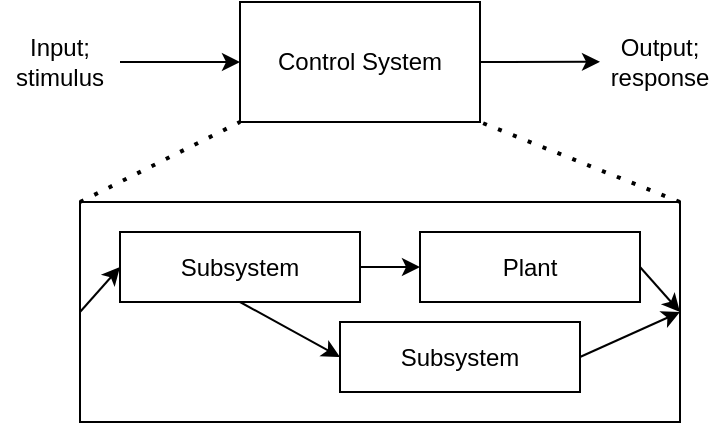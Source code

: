 <mxfile version="23.0.2" type="device" pages="8">
  <diagram name="minimal-system" id="un7ZIyx64XV1dEp6JRu0">
    <mxGraphModel dx="714" dy="491" grid="1" gridSize="10" guides="1" tooltips="1" connect="1" arrows="1" fold="1" page="1" pageScale="1" pageWidth="3300" pageHeight="2339" math="0" shadow="0">
      <root>
        <mxCell id="0" />
        <mxCell id="1" parent="0" />
        <mxCell id="sHdxlEWxRk9N-xYbiK_3-9" value="" style="rounded=0;whiteSpace=wrap;html=1;" vertex="1" parent="1">
          <mxGeometry x="180" y="190" width="300" height="110" as="geometry" />
        </mxCell>
        <mxCell id="sHdxlEWxRk9N-xYbiK_3-3" style="rounded=0;orthogonalLoop=1;jettySize=auto;html=1;exitX=1;exitY=0.5;exitDx=0;exitDy=0;" edge="1" parent="1" source="sHdxlEWxRk9N-xYbiK_3-1">
          <mxGeometry relative="1" as="geometry">
            <mxPoint x="440" y="119.923" as="targetPoint" />
          </mxGeometry>
        </mxCell>
        <mxCell id="sHdxlEWxRk9N-xYbiK_3-1" value="Control System" style="rounded=0;whiteSpace=wrap;html=1;" vertex="1" parent="1">
          <mxGeometry x="260" y="90" width="120" height="60" as="geometry" />
        </mxCell>
        <mxCell id="sHdxlEWxRk9N-xYbiK_3-2" value="" style="endArrow=classic;html=1;rounded=0;entryX=0;entryY=0.5;entryDx=0;entryDy=0;" edge="1" parent="1" target="sHdxlEWxRk9N-xYbiK_3-1">
          <mxGeometry width="50" height="50" relative="1" as="geometry">
            <mxPoint x="200" y="120" as="sourcePoint" />
            <mxPoint x="190" y="100" as="targetPoint" />
          </mxGeometry>
        </mxCell>
        <mxCell id="sHdxlEWxRk9N-xYbiK_3-6" value="Input; stimulus" style="text;html=1;strokeColor=none;fillColor=none;align=center;verticalAlign=middle;whiteSpace=wrap;rounded=0;" vertex="1" parent="1">
          <mxGeometry x="140" y="105" width="60" height="30" as="geometry" />
        </mxCell>
        <mxCell id="sHdxlEWxRk9N-xYbiK_3-7" value="Output; response" style="text;html=1;strokeColor=none;fillColor=none;align=center;verticalAlign=middle;whiteSpace=wrap;rounded=0;" vertex="1" parent="1">
          <mxGeometry x="440" y="105" width="60" height="30" as="geometry" />
        </mxCell>
        <mxCell id="sHdxlEWxRk9N-xYbiK_3-23" style="edgeStyle=none;rounded=0;orthogonalLoop=1;jettySize=auto;html=1;exitX=0;exitY=0.5;exitDx=0;exitDy=0;entryX=0;entryY=0.5;entryDx=0;entryDy=0;" edge="1" parent="1" source="sHdxlEWxRk9N-xYbiK_3-9" target="sHdxlEWxRk9N-xYbiK_3-16">
          <mxGeometry relative="1" as="geometry" />
        </mxCell>
        <mxCell id="sHdxlEWxRk9N-xYbiK_3-10" value="" style="endArrow=none;dashed=1;html=1;dashPattern=1 3;strokeWidth=2;rounded=0;exitX=0;exitY=0;exitDx=0;exitDy=0;entryX=0;entryY=1;entryDx=0;entryDy=0;" edge="1" parent="1" source="sHdxlEWxRk9N-xYbiK_3-9" target="sHdxlEWxRk9N-xYbiK_3-1">
          <mxGeometry width="50" height="50" relative="1" as="geometry">
            <mxPoint x="240" y="220" as="sourcePoint" />
            <mxPoint x="290" y="170" as="targetPoint" />
          </mxGeometry>
        </mxCell>
        <mxCell id="sHdxlEWxRk9N-xYbiK_3-11" value="" style="endArrow=none;dashed=1;html=1;dashPattern=1 3;strokeWidth=2;rounded=0;entryX=1;entryY=1;entryDx=0;entryDy=0;exitX=1;exitY=0;exitDx=0;exitDy=0;" edge="1" parent="1" source="sHdxlEWxRk9N-xYbiK_3-9" target="sHdxlEWxRk9N-xYbiK_3-1">
          <mxGeometry width="50" height="50" relative="1" as="geometry">
            <mxPoint x="420" y="220" as="sourcePoint" />
            <mxPoint x="470" y="170" as="targetPoint" />
          </mxGeometry>
        </mxCell>
        <mxCell id="sHdxlEWxRk9N-xYbiK_3-18" style="edgeStyle=none;rounded=0;orthogonalLoop=1;jettySize=auto;html=1;exitX=1;exitY=0.5;exitDx=0;exitDy=0;entryX=0;entryY=0.5;entryDx=0;entryDy=0;" edge="1" parent="1" source="sHdxlEWxRk9N-xYbiK_3-16" target="sHdxlEWxRk9N-xYbiK_3-17">
          <mxGeometry relative="1" as="geometry" />
        </mxCell>
        <mxCell id="sHdxlEWxRk9N-xYbiK_3-20" style="edgeStyle=none;rounded=0;orthogonalLoop=1;jettySize=auto;html=1;exitX=0.5;exitY=1;exitDx=0;exitDy=0;entryX=0;entryY=0.5;entryDx=0;entryDy=0;" edge="1" parent="1" source="sHdxlEWxRk9N-xYbiK_3-16" target="sHdxlEWxRk9N-xYbiK_3-19">
          <mxGeometry relative="1" as="geometry" />
        </mxCell>
        <mxCell id="sHdxlEWxRk9N-xYbiK_3-16" value="Subsystem" style="rounded=0;whiteSpace=wrap;html=1;" vertex="1" parent="1">
          <mxGeometry x="200" y="205" width="120" height="35" as="geometry" />
        </mxCell>
        <mxCell id="sHdxlEWxRk9N-xYbiK_3-22" style="edgeStyle=none;rounded=0;orthogonalLoop=1;jettySize=auto;html=1;exitX=1;exitY=0.5;exitDx=0;exitDy=0;entryX=1;entryY=0.5;entryDx=0;entryDy=0;" edge="1" parent="1" source="sHdxlEWxRk9N-xYbiK_3-17" target="sHdxlEWxRk9N-xYbiK_3-9">
          <mxGeometry relative="1" as="geometry" />
        </mxCell>
        <mxCell id="sHdxlEWxRk9N-xYbiK_3-17" value="Plant" style="rounded=0;whiteSpace=wrap;html=1;" vertex="1" parent="1">
          <mxGeometry x="350" y="205" width="110" height="35" as="geometry" />
        </mxCell>
        <mxCell id="sHdxlEWxRk9N-xYbiK_3-21" style="edgeStyle=none;rounded=0;orthogonalLoop=1;jettySize=auto;html=1;exitX=1;exitY=0.5;exitDx=0;exitDy=0;entryX=1;entryY=0.5;entryDx=0;entryDy=0;" edge="1" parent="1" source="sHdxlEWxRk9N-xYbiK_3-19" target="sHdxlEWxRk9N-xYbiK_3-9">
          <mxGeometry relative="1" as="geometry" />
        </mxCell>
        <mxCell id="sHdxlEWxRk9N-xYbiK_3-19" value="Subsystem" style="rounded=0;whiteSpace=wrap;html=1;" vertex="1" parent="1">
          <mxGeometry x="310" y="250" width="120" height="35" as="geometry" />
        </mxCell>
      </root>
    </mxGraphModel>
  </diagram>
  <diagram id="XDf5jmnGI0x9RiuVgY4J" name="process">
    <mxGraphModel dx="833" dy="572" grid="1" gridSize="10" guides="1" tooltips="1" connect="1" arrows="1" fold="1" page="1" pageScale="1" pageWidth="3300" pageHeight="2339" math="0" shadow="0">
      <root>
        <mxCell id="0" />
        <mxCell id="1" parent="0" />
        <mxCell id="liMYwKACZFmiGCwgzwla-4" style="edgeStyle=none;rounded=0;orthogonalLoop=1;jettySize=auto;html=1;exitX=1;exitY=0.5;exitDx=0;exitDy=0;entryX=0;entryY=0.5;entryDx=0;entryDy=0;" edge="1" parent="1" source="liMYwKACZFmiGCwgzwla-1" target="liMYwKACZFmiGCwgzwla-2">
          <mxGeometry relative="1" as="geometry" />
        </mxCell>
        <mxCell id="liMYwKACZFmiGCwgzwla-1" value="Controller" style="rounded=0;whiteSpace=wrap;html=1;" vertex="1" parent="1">
          <mxGeometry x="440" y="160" width="120" height="60" as="geometry" />
        </mxCell>
        <mxCell id="liMYwKACZFmiGCwgzwla-5" style="edgeStyle=none;rounded=0;orthogonalLoop=1;jettySize=auto;html=1;exitX=1;exitY=0.5;exitDx=0;exitDy=0;entryX=0;entryY=0.5;entryDx=0;entryDy=0;" edge="1" parent="1" source="liMYwKACZFmiGCwgzwla-2" target="liMYwKACZFmiGCwgzwla-3">
          <mxGeometry relative="1" as="geometry" />
        </mxCell>
        <mxCell id="liMYwKACZFmiGCwgzwla-2" value="Actuator" style="rounded=0;whiteSpace=wrap;html=1;" vertex="1" parent="1">
          <mxGeometry x="600" y="160" width="120" height="60" as="geometry" />
        </mxCell>
        <mxCell id="liMYwKACZFmiGCwgzwla-6" style="edgeStyle=none;rounded=0;orthogonalLoop=1;jettySize=auto;html=1;exitX=1;exitY=0.5;exitDx=0;exitDy=0;" edge="1" parent="1" source="liMYwKACZFmiGCwgzwla-3">
          <mxGeometry relative="1" as="geometry">
            <mxPoint x="920" y="189.905" as="targetPoint" />
          </mxGeometry>
        </mxCell>
        <mxCell id="liMYwKACZFmiGCwgzwla-3" value="Process" style="rounded=0;whiteSpace=wrap;html=1;" vertex="1" parent="1">
          <mxGeometry x="760" y="160" width="120" height="60" as="geometry" />
        </mxCell>
        <mxCell id="liMYwKACZFmiGCwgzwla-7" value="Output" style="text;html=1;strokeColor=none;fillColor=none;align=center;verticalAlign=middle;whiteSpace=wrap;rounded=0;" vertex="1" parent="1">
          <mxGeometry x="910" y="175" width="60" height="30" as="geometry" />
        </mxCell>
        <mxCell id="liMYwKACZFmiGCwgzwla-9" style="edgeStyle=none;rounded=0;orthogonalLoop=1;jettySize=auto;html=1;exitX=1;exitY=0.5;exitDx=0;exitDy=0;entryX=0;entryY=0.5;entryDx=0;entryDy=0;" edge="1" parent="1" source="liMYwKACZFmiGCwgzwla-8" target="liMYwKACZFmiGCwgzwla-1">
          <mxGeometry relative="1" as="geometry" />
        </mxCell>
        <mxCell id="liMYwKACZFmiGCwgzwla-8" value="Desired output response/state" style="text;html=1;strokeColor=none;fillColor=none;align=center;verticalAlign=middle;whiteSpace=wrap;rounded=0;" vertex="1" parent="1">
          <mxGeometry x="310" y="175" width="90" height="30" as="geometry" />
        </mxCell>
      </root>
    </mxGraphModel>
  </diagram>
  <diagram id="Sc8-MHI9FwztyJxciXVO" name="open-loop">
    <mxGraphModel dx="1399" dy="962" grid="1" gridSize="10" guides="1" tooltips="1" connect="1" arrows="1" fold="1" page="1" pageScale="1" pageWidth="3300" pageHeight="2339" math="0" shadow="0">
      <root>
        <mxCell id="0" />
        <mxCell id="1" parent="0" />
        <mxCell id="PvnQlpKg4F0GHCBtcJ4N-11" style="edgeStyle=none;rounded=0;orthogonalLoop=1;jettySize=auto;html=1;exitX=1;exitY=0.5;exitDx=0;exitDy=0;exitPerimeter=0;entryX=0;entryY=0.5;entryDx=0;entryDy=0;" edge="1" parent="1" source="PvnQlpKg4F0GHCBtcJ4N-2" target="PvnQlpKg4F0GHCBtcJ4N-7">
          <mxGeometry relative="1" as="geometry" />
        </mxCell>
        <mxCell id="PvnQlpKg4F0GHCBtcJ4N-2" value="" style="verticalLabelPosition=bottom;verticalAlign=top;html=1;shape=mxgraph.flowchart.or;" vertex="1" parent="1">
          <mxGeometry x="410" y="70.25" width="39.5" height="39.5" as="geometry" />
        </mxCell>
        <mxCell id="PvnQlpKg4F0GHCBtcJ4N-12" style="edgeStyle=none;rounded=0;orthogonalLoop=1;jettySize=auto;html=1;exitX=1;exitY=0.5;exitDx=0;exitDy=0;entryX=0;entryY=0.5;entryDx=0;entryDy=0;" edge="1" parent="1" source="PvnQlpKg4F0GHCBtcJ4N-3" target="PvnQlpKg4F0GHCBtcJ4N-4">
          <mxGeometry relative="1" as="geometry" />
        </mxCell>
        <mxCell id="PvnQlpKg4F0GHCBtcJ4N-3" value="Input transducer" style="rounded=0;whiteSpace=wrap;html=1;" vertex="1" parent="1">
          <mxGeometry x="90" y="60" width="120" height="60" as="geometry" />
        </mxCell>
        <mxCell id="PvnQlpKg4F0GHCBtcJ4N-4" value="Controller" style="rounded=0;whiteSpace=wrap;html=1;" vertex="1" parent="1">
          <mxGeometry x="250" y="60" width="120" height="60" as="geometry" />
        </mxCell>
        <mxCell id="PvnQlpKg4F0GHCBtcJ4N-5" style="edgeStyle=none;rounded=0;orthogonalLoop=1;jettySize=auto;html=1;exitX=1;exitY=0.5;exitDx=0;exitDy=0;entryX=0;entryY=0.5;entryDx=0;entryDy=0;entryPerimeter=0;" edge="1" parent="1" source="PvnQlpKg4F0GHCBtcJ4N-4" target="PvnQlpKg4F0GHCBtcJ4N-2">
          <mxGeometry relative="1" as="geometry" />
        </mxCell>
        <mxCell id="PvnQlpKg4F0GHCBtcJ4N-6" value="" style="endArrow=classic;html=1;rounded=0;entryX=0.5;entryY=0;entryDx=0;entryDy=0;entryPerimeter=0;exitX=0.5;exitY=1;exitDx=0;exitDy=0;" edge="1" parent="1" source="PvnQlpKg4F0GHCBtcJ4N-13" target="PvnQlpKg4F0GHCBtcJ4N-2">
          <mxGeometry width="50" height="50" relative="1" as="geometry">
            <mxPoint x="430" y="40" as="sourcePoint" />
            <mxPoint x="470" y="-30" as="targetPoint" />
          </mxGeometry>
        </mxCell>
        <mxCell id="PvnQlpKg4F0GHCBtcJ4N-7" value="Process/Plant" style="rounded=0;whiteSpace=wrap;html=1;" vertex="1" parent="1">
          <mxGeometry x="490" y="60" width="120" height="60" as="geometry" />
        </mxCell>
        <mxCell id="PvnQlpKg4F0GHCBtcJ4N-9" value="+" style="text;html=1;strokeColor=none;fillColor=none;align=center;verticalAlign=middle;whiteSpace=wrap;rounded=0;" vertex="1" parent="1">
          <mxGeometry x="416" y="50" width="10" height="10" as="geometry" />
        </mxCell>
        <mxCell id="PvnQlpKg4F0GHCBtcJ4N-10" value="+" style="text;html=1;strokeColor=none;fillColor=none;align=center;verticalAlign=middle;whiteSpace=wrap;rounded=0;" vertex="1" parent="1">
          <mxGeometry x="392" y="76" width="10" height="10" as="geometry" />
        </mxCell>
        <mxCell id="PvnQlpKg4F0GHCBtcJ4N-13" value="Disturbance 1" style="text;html=1;strokeColor=none;fillColor=none;align=center;verticalAlign=middle;whiteSpace=wrap;rounded=0;" vertex="1" parent="1">
          <mxGeometry x="374.75" y="20" width="110" height="20" as="geometry" />
        </mxCell>
        <mxCell id="PvnQlpKg4F0GHCBtcJ4N-16" style="edgeStyle=none;rounded=0;orthogonalLoop=1;jettySize=auto;html=1;exitX=1;exitY=0.5;exitDx=0;exitDy=0;exitPerimeter=0;entryX=0;entryY=0.5;entryDx=0;entryDy=0;" edge="1" parent="1" source="PvnQlpKg4F0GHCBtcJ4N-14" target="PvnQlpKg4F0GHCBtcJ4N-19">
          <mxGeometry relative="1" as="geometry">
            <mxPoint x="750" y="89.905" as="targetPoint" />
          </mxGeometry>
        </mxCell>
        <mxCell id="PvnQlpKg4F0GHCBtcJ4N-14" value="" style="verticalLabelPosition=bottom;verticalAlign=top;html=1;shape=mxgraph.flowchart.or;" vertex="1" parent="1">
          <mxGeometry x="650" y="70.25" width="39.5" height="39.5" as="geometry" />
        </mxCell>
        <mxCell id="PvnQlpKg4F0GHCBtcJ4N-15" style="edgeStyle=none;rounded=0;orthogonalLoop=1;jettySize=auto;html=1;exitX=1;exitY=0.5;exitDx=0;exitDy=0;entryX=0;entryY=0.5;entryDx=0;entryDy=0;entryPerimeter=0;" edge="1" parent="1" source="PvnQlpKg4F0GHCBtcJ4N-7" target="PvnQlpKg4F0GHCBtcJ4N-14">
          <mxGeometry relative="1" as="geometry" />
        </mxCell>
        <mxCell id="PvnQlpKg4F0GHCBtcJ4N-17" value="Summing junction" style="text;html=1;strokeColor=none;fillColor=none;align=center;verticalAlign=middle;whiteSpace=wrap;rounded=0;fontStyle=2" vertex="1" parent="1">
          <mxGeometry x="400" y="120" width="60" height="30" as="geometry" />
        </mxCell>
        <mxCell id="PvnQlpKg4F0GHCBtcJ4N-18" value="Summing junction" style="text;html=1;strokeColor=none;fillColor=none;align=center;verticalAlign=middle;whiteSpace=wrap;rounded=0;fontStyle=2" vertex="1" parent="1">
          <mxGeometry x="639.75" y="120" width="60" height="30" as="geometry" />
        </mxCell>
        <mxCell id="PvnQlpKg4F0GHCBtcJ4N-19" value="Output or controlled variable" style="text;html=1;strokeColor=none;fillColor=none;align=center;verticalAlign=middle;whiteSpace=wrap;rounded=0;" vertex="1" parent="1">
          <mxGeometry x="740" y="67.5" width="70" height="45" as="geometry" />
        </mxCell>
        <mxCell id="PvnQlpKg4F0GHCBtcJ4N-20" value="" style="endArrow=classic;html=1;rounded=0;entryX=0.5;entryY=0;entryDx=0;entryDy=0;entryPerimeter=0;exitX=0.5;exitY=1;exitDx=0;exitDy=0;" edge="1" parent="1" source="PvnQlpKg4F0GHCBtcJ4N-22" target="PvnQlpKg4F0GHCBtcJ4N-14">
          <mxGeometry width="50" height="50" relative="1" as="geometry">
            <mxPoint x="670" y="40" as="sourcePoint" />
            <mxPoint x="440" y="80" as="targetPoint" />
          </mxGeometry>
        </mxCell>
        <mxCell id="PvnQlpKg4F0GHCBtcJ4N-22" value="Disturbance 2" style="text;html=1;strokeColor=none;fillColor=none;align=center;verticalAlign=middle;whiteSpace=wrap;rounded=0;" vertex="1" parent="1">
          <mxGeometry x="614.75" y="20" width="110" height="20" as="geometry" />
        </mxCell>
        <mxCell id="PvnQlpKg4F0GHCBtcJ4N-23" value="+" style="text;html=1;strokeColor=none;fillColor=none;align=center;verticalAlign=middle;whiteSpace=wrap;rounded=0;" vertex="1" parent="1">
          <mxGeometry x="654" y="50" width="10" height="10" as="geometry" />
        </mxCell>
        <mxCell id="PvnQlpKg4F0GHCBtcJ4N-24" value="+" style="text;html=1;strokeColor=none;fillColor=none;align=center;verticalAlign=middle;whiteSpace=wrap;rounded=0;" vertex="1" parent="1">
          <mxGeometry x="630" y="76" width="10" height="10" as="geometry" />
        </mxCell>
        <mxCell id="PvnQlpKg4F0GHCBtcJ4N-26" style="edgeStyle=none;rounded=0;orthogonalLoop=1;jettySize=auto;html=1;exitX=1;exitY=0.5;exitDx=0;exitDy=0;entryX=0;entryY=0.5;entryDx=0;entryDy=0;" edge="1" parent="1" source="PvnQlpKg4F0GHCBtcJ4N-25" target="PvnQlpKg4F0GHCBtcJ4N-3">
          <mxGeometry relative="1" as="geometry" />
        </mxCell>
        <mxCell id="PvnQlpKg4F0GHCBtcJ4N-25" value="Input" style="text;html=1;strokeColor=none;fillColor=none;align=center;verticalAlign=middle;whiteSpace=wrap;rounded=0;" vertex="1" parent="1">
          <mxGeometry x="10" y="75" width="30" height="30" as="geometry" />
        </mxCell>
      </root>
    </mxGraphModel>
  </diagram>
  <diagram id="LeojkE1bJbRSFF-IYf7U" name="closed-loop">
    <mxGraphModel dx="853" dy="586" grid="1" gridSize="10" guides="1" tooltips="1" connect="1" arrows="1" fold="1" page="1" pageScale="1" pageWidth="3300" pageHeight="2339" math="0" shadow="0">
      <root>
        <mxCell id="0" />
        <mxCell id="1" parent="0" />
        <mxCell id="vTKsBLRDBJMg1BX96Y9A-1" style="edgeStyle=none;rounded=0;orthogonalLoop=1;jettySize=auto;html=1;exitX=1;exitY=0.5;exitDx=0;exitDy=0;exitPerimeter=0;entryX=0;entryY=0.5;entryDx=0;entryDy=0;" edge="1" parent="1" source="vTKsBLRDBJMg1BX96Y9A-2" target="vTKsBLRDBJMg1BX96Y9A-8">
          <mxGeometry relative="1" as="geometry" />
        </mxCell>
        <mxCell id="vTKsBLRDBJMg1BX96Y9A-2" value="" style="verticalLabelPosition=bottom;verticalAlign=top;html=1;shape=mxgraph.flowchart.or;" vertex="1" parent="1">
          <mxGeometry x="472.5" y="70.25" width="39.5" height="39.5" as="geometry" />
        </mxCell>
        <mxCell id="vTKsBLRDBJMg1BX96Y9A-4" value="Input transducer" style="rounded=0;whiteSpace=wrap;html=1;" vertex="1" parent="1">
          <mxGeometry x="80" y="60" width="120" height="60" as="geometry" />
        </mxCell>
        <mxCell id="vTKsBLRDBJMg1BX96Y9A-5" value="Controller" style="rounded=0;whiteSpace=wrap;html=1;" vertex="1" parent="1">
          <mxGeometry x="310" y="60" width="120" height="60" as="geometry" />
        </mxCell>
        <mxCell id="vTKsBLRDBJMg1BX96Y9A-6" style="edgeStyle=none;rounded=0;orthogonalLoop=1;jettySize=auto;html=1;exitX=1;exitY=0.5;exitDx=0;exitDy=0;entryX=0;entryY=0.5;entryDx=0;entryDy=0;entryPerimeter=0;" edge="1" parent="1" source="vTKsBLRDBJMg1BX96Y9A-5" target="vTKsBLRDBJMg1BX96Y9A-2">
          <mxGeometry relative="1" as="geometry" />
        </mxCell>
        <mxCell id="vTKsBLRDBJMg1BX96Y9A-7" value="" style="endArrow=classic;html=1;rounded=0;entryX=0.5;entryY=0;entryDx=0;entryDy=0;entryPerimeter=0;exitX=0.5;exitY=1;exitDx=0;exitDy=0;" edge="1" parent="1" source="vTKsBLRDBJMg1BX96Y9A-11" target="vTKsBLRDBJMg1BX96Y9A-2">
          <mxGeometry width="50" height="50" relative="1" as="geometry">
            <mxPoint x="550" y="20" as="sourcePoint" />
            <mxPoint x="590" y="-50" as="targetPoint" />
          </mxGeometry>
        </mxCell>
        <mxCell id="vTKsBLRDBJMg1BX96Y9A-8" value="Process/Plant" style="rounded=0;whiteSpace=wrap;html=1;" vertex="1" parent="1">
          <mxGeometry x="550" y="60" width="120" height="60" as="geometry" />
        </mxCell>
        <mxCell id="vTKsBLRDBJMg1BX96Y9A-9" value="+" style="text;html=1;strokeColor=none;fillColor=none;align=center;verticalAlign=middle;whiteSpace=wrap;rounded=0;" vertex="1" parent="1">
          <mxGeometry x="477" y="53" width="10" height="10" as="geometry" />
        </mxCell>
        <mxCell id="vTKsBLRDBJMg1BX96Y9A-10" value="+" style="text;html=1;strokeColor=none;fillColor=none;align=center;verticalAlign=middle;whiteSpace=wrap;rounded=0;" vertex="1" parent="1">
          <mxGeometry x="454" y="76" width="10" height="10" as="geometry" />
        </mxCell>
        <mxCell id="vTKsBLRDBJMg1BX96Y9A-11" value="Disturbance 1" style="text;html=1;strokeColor=none;fillColor=none;align=center;verticalAlign=middle;whiteSpace=wrap;rounded=0;" vertex="1" parent="1">
          <mxGeometry x="437.25" y="10" width="110" height="20" as="geometry" />
        </mxCell>
        <mxCell id="vTKsBLRDBJMg1BX96Y9A-12" style="edgeStyle=none;rounded=0;orthogonalLoop=1;jettySize=auto;html=1;exitX=1;exitY=0.5;exitDx=0;exitDy=0;exitPerimeter=0;entryX=0;entryY=0.5;entryDx=0;entryDy=0;" edge="1" parent="1" source="vTKsBLRDBJMg1BX96Y9A-13" target="vTKsBLRDBJMg1BX96Y9A-17">
          <mxGeometry relative="1" as="geometry">
            <mxPoint x="825.25" y="89.905" as="targetPoint" />
          </mxGeometry>
        </mxCell>
        <mxCell id="vTKsBLRDBJMg1BX96Y9A-28" style="edgeStyle=orthogonalEdgeStyle;rounded=0;orthogonalLoop=1;jettySize=auto;html=1;exitX=1;exitY=0.5;exitDx=0;exitDy=0;exitPerimeter=0;entryX=1;entryY=0.5;entryDx=0;entryDy=0;" edge="1" parent="1" source="vTKsBLRDBJMg1BX96Y9A-13" target="vTKsBLRDBJMg1BX96Y9A-29">
          <mxGeometry relative="1" as="geometry">
            <mxPoint x="860" y="210" as="targetPoint" />
            <Array as="points">
              <mxPoint x="810" y="90" />
              <mxPoint x="810" y="210" />
            </Array>
          </mxGeometry>
        </mxCell>
        <mxCell id="vTKsBLRDBJMg1BX96Y9A-13" value="" style="verticalLabelPosition=bottom;verticalAlign=top;html=1;shape=mxgraph.flowchart.or;" vertex="1" parent="1">
          <mxGeometry x="725.25" y="70.25" width="39.5" height="39.5" as="geometry" />
        </mxCell>
        <mxCell id="vTKsBLRDBJMg1BX96Y9A-14" style="edgeStyle=none;rounded=0;orthogonalLoop=1;jettySize=auto;html=1;exitX=1;exitY=0.5;exitDx=0;exitDy=0;entryX=0;entryY=0.5;entryDx=0;entryDy=0;entryPerimeter=0;" edge="1" parent="1" source="vTKsBLRDBJMg1BX96Y9A-8" target="vTKsBLRDBJMg1BX96Y9A-13">
          <mxGeometry relative="1" as="geometry" />
        </mxCell>
        <mxCell id="vTKsBLRDBJMg1BX96Y9A-15" value="Summing junction" style="text;html=1;strokeColor=none;fillColor=none;align=center;verticalAlign=middle;whiteSpace=wrap;rounded=0;fontStyle=2" vertex="1" parent="1">
          <mxGeometry x="462.25" y="120" width="60" height="30" as="geometry" />
        </mxCell>
        <mxCell id="vTKsBLRDBJMg1BX96Y9A-16" value="Summing junction" style="text;html=1;strokeColor=none;fillColor=none;align=center;verticalAlign=middle;whiteSpace=wrap;rounded=0;fontStyle=2" vertex="1" parent="1">
          <mxGeometry x="715" y="120" width="60" height="30" as="geometry" />
        </mxCell>
        <mxCell id="vTKsBLRDBJMg1BX96Y9A-17" value="Output or controlled variable" style="text;html=1;strokeColor=none;fillColor=none;align=center;verticalAlign=middle;whiteSpace=wrap;rounded=0;" vertex="1" parent="1">
          <mxGeometry x="850" y="67.5" width="70" height="45" as="geometry" />
        </mxCell>
        <mxCell id="vTKsBLRDBJMg1BX96Y9A-18" value="" style="endArrow=classic;html=1;rounded=0;entryX=0.5;entryY=0;entryDx=0;entryDy=0;entryPerimeter=0;exitX=0.5;exitY=1;exitDx=0;exitDy=0;" edge="1" parent="1" source="vTKsBLRDBJMg1BX96Y9A-19" target="vTKsBLRDBJMg1BX96Y9A-13">
          <mxGeometry width="50" height="50" relative="1" as="geometry">
            <mxPoint x="745.25" y="40" as="sourcePoint" />
            <mxPoint x="515.25" y="80" as="targetPoint" />
          </mxGeometry>
        </mxCell>
        <mxCell id="vTKsBLRDBJMg1BX96Y9A-19" value="Disturbance 2" style="text;html=1;strokeColor=none;fillColor=none;align=center;verticalAlign=middle;whiteSpace=wrap;rounded=0;" vertex="1" parent="1">
          <mxGeometry x="690" y="20" width="110" height="20" as="geometry" />
        </mxCell>
        <mxCell id="vTKsBLRDBJMg1BX96Y9A-20" value="+" style="text;html=1;strokeColor=none;fillColor=none;align=center;verticalAlign=middle;whiteSpace=wrap;rounded=0;" vertex="1" parent="1">
          <mxGeometry x="729.25" y="50" width="10" height="10" as="geometry" />
        </mxCell>
        <mxCell id="vTKsBLRDBJMg1BX96Y9A-21" value="+" style="text;html=1;strokeColor=none;fillColor=none;align=center;verticalAlign=middle;whiteSpace=wrap;rounded=0;" vertex="1" parent="1">
          <mxGeometry x="705.25" y="76" width="10" height="10" as="geometry" />
        </mxCell>
        <mxCell id="vTKsBLRDBJMg1BX96Y9A-22" style="edgeStyle=none;rounded=0;orthogonalLoop=1;jettySize=auto;html=1;exitX=1;exitY=0.5;exitDx=0;exitDy=0;entryX=0;entryY=0.5;entryDx=0;entryDy=0;" edge="1" parent="1" source="vTKsBLRDBJMg1BX96Y9A-23" target="vTKsBLRDBJMg1BX96Y9A-4">
          <mxGeometry relative="1" as="geometry" />
        </mxCell>
        <mxCell id="vTKsBLRDBJMg1BX96Y9A-23" value="Input" style="text;html=1;strokeColor=none;fillColor=none;align=center;verticalAlign=middle;whiteSpace=wrap;rounded=0;" vertex="1" parent="1">
          <mxGeometry x="10" y="75" width="30" height="30" as="geometry" />
        </mxCell>
        <mxCell id="vTKsBLRDBJMg1BX96Y9A-26" style="edgeStyle=none;rounded=0;orthogonalLoop=1;jettySize=auto;html=1;exitX=1;exitY=0.5;exitDx=0;exitDy=0;exitPerimeter=0;entryX=0;entryY=0.5;entryDx=0;entryDy=0;" edge="1" parent="1" source="vTKsBLRDBJMg1BX96Y9A-24" target="vTKsBLRDBJMg1BX96Y9A-5">
          <mxGeometry relative="1" as="geometry" />
        </mxCell>
        <mxCell id="vTKsBLRDBJMg1BX96Y9A-24" value="" style="verticalLabelPosition=bottom;verticalAlign=top;html=1;shape=mxgraph.flowchart.or;" vertex="1" parent="1">
          <mxGeometry x="240" y="70.25" width="39.5" height="39.5" as="geometry" />
        </mxCell>
        <mxCell id="vTKsBLRDBJMg1BX96Y9A-25" style="edgeStyle=none;rounded=0;orthogonalLoop=1;jettySize=auto;html=1;exitX=1;exitY=0.5;exitDx=0;exitDy=0;entryX=0;entryY=0.5;entryDx=0;entryDy=0;entryPerimeter=0;" edge="1" parent="1" source="vTKsBLRDBJMg1BX96Y9A-4" target="vTKsBLRDBJMg1BX96Y9A-24">
          <mxGeometry relative="1" as="geometry" />
        </mxCell>
        <mxCell id="vTKsBLRDBJMg1BX96Y9A-27" value="+" style="text;html=1;strokeColor=none;fillColor=none;align=center;verticalAlign=middle;whiteSpace=wrap;rounded=0;" vertex="1" parent="1">
          <mxGeometry x="220" y="75" width="10" height="10" as="geometry" />
        </mxCell>
        <mxCell id="vTKsBLRDBJMg1BX96Y9A-29" value="Output transducer or Sensor" style="rounded=0;whiteSpace=wrap;html=1;" vertex="1" parent="1">
          <mxGeometry x="432" y="180" width="120" height="60" as="geometry" />
        </mxCell>
        <mxCell id="vTKsBLRDBJMg1BX96Y9A-30" style="edgeStyle=orthogonalEdgeStyle;rounded=0;orthogonalLoop=1;jettySize=auto;html=1;exitX=0;exitY=0.5;exitDx=0;exitDy=0;entryX=0.5;entryY=1;entryDx=0;entryDy=0;entryPerimeter=0;" edge="1" parent="1" source="vTKsBLRDBJMg1BX96Y9A-29" target="vTKsBLRDBJMg1BX96Y9A-24">
          <mxGeometry relative="1" as="geometry" />
        </mxCell>
        <mxCell id="vTKsBLRDBJMg1BX96Y9A-31" value="-" style="text;html=1;strokeColor=none;fillColor=none;align=center;verticalAlign=middle;whiteSpace=wrap;rounded=0;" vertex="1" parent="1">
          <mxGeometry x="246" y="115" width="10" height="10" as="geometry" />
        </mxCell>
        <mxCell id="vTKsBLRDBJMg1BX96Y9A-32" value="Error signal" style="text;html=1;strokeColor=none;fillColor=none;align=center;verticalAlign=middle;whiteSpace=wrap;rounded=0;" vertex="1" parent="1">
          <mxGeometry x="230" y="33" width="60" height="30" as="geometry" />
        </mxCell>
      </root>
    </mxGraphModel>
  </diagram>
  <diagram id="4XV4e1dS5NrBrCOrNK_v" name="car-example">
    <mxGraphModel dx="2186" dy="1503" grid="1" gridSize="10" guides="1" tooltips="1" connect="1" arrows="1" fold="1" page="1" pageScale="1" pageWidth="3300" pageHeight="2339" math="1" shadow="0">
      <root>
        <mxCell id="0" />
        <mxCell id="1" parent="0" />
        <mxCell id="-5w7G1Fux8MIxDP2F4Vn-34" value="" style="rounded=0;whiteSpace=wrap;html=1;" vertex="1" parent="1">
          <mxGeometry x="210" y="330" width="397.69" height="235" as="geometry" />
        </mxCell>
        <mxCell id="xchT3Wdl2c2zRMacQmHl-2" value="Desired course of travel" style="text;html=1;strokeColor=none;fillColor=none;align=center;verticalAlign=middle;whiteSpace=wrap;rounded=0;fontColor=#7EA6E0;" vertex="1" parent="1">
          <mxGeometry x="20" y="115" width="60" height="30" as="geometry" />
        </mxCell>
        <mxCell id="-5w7G1Fux8MIxDP2F4Vn-1" style="edgeStyle=none;rounded=0;orthogonalLoop=1;jettySize=auto;html=1;exitX=1;exitY=0.5;exitDx=0;exitDy=0;exitPerimeter=0;entryX=0;entryY=0.5;entryDx=0;entryDy=0;" edge="1" parent="1" source="-5w7G1Fux8MIxDP2F4Vn-2" target="-5w7G1Fux8MIxDP2F4Vn-6">
          <mxGeometry relative="1" as="geometry" />
        </mxCell>
        <mxCell id="-5w7G1Fux8MIxDP2F4Vn-2" value="" style="verticalLabelPosition=bottom;verticalAlign=top;html=1;shape=mxgraph.flowchart.or;" vertex="1" parent="1">
          <mxGeometry x="352.5" y="110.25" width="39.5" height="39.5" as="geometry" />
        </mxCell>
        <mxCell id="-5w7G1Fux8MIxDP2F4Vn-3" value="Driver" style="rounded=0;whiteSpace=wrap;html=1;" vertex="1" parent="1">
          <mxGeometry x="190" y="100" width="120" height="60" as="geometry" />
        </mxCell>
        <mxCell id="-5w7G1Fux8MIxDP2F4Vn-4" style="edgeStyle=none;rounded=0;orthogonalLoop=1;jettySize=auto;html=1;exitX=1;exitY=0.5;exitDx=0;exitDy=0;entryX=0;entryY=0.5;entryDx=0;entryDy=0;entryPerimeter=0;" edge="1" parent="1" source="-5w7G1Fux8MIxDP2F4Vn-3" target="-5w7G1Fux8MIxDP2F4Vn-2">
          <mxGeometry relative="1" as="geometry" />
        </mxCell>
        <mxCell id="-5w7G1Fux8MIxDP2F4Vn-5" value="" style="endArrow=classic;html=1;rounded=0;entryX=0.5;entryY=0;entryDx=0;entryDy=0;entryPerimeter=0;exitX=0.5;exitY=1;exitDx=0;exitDy=0;" edge="1" parent="1" source="-5w7G1Fux8MIxDP2F4Vn-9" target="-5w7G1Fux8MIxDP2F4Vn-2">
          <mxGeometry width="50" height="50" relative="1" as="geometry">
            <mxPoint x="430" y="60" as="sourcePoint" />
            <mxPoint x="470" y="-10" as="targetPoint" />
          </mxGeometry>
        </mxCell>
        <mxCell id="-5w7G1Fux8MIxDP2F4Vn-6" value="Steering &lt;br&gt;mechanism" style="rounded=0;whiteSpace=wrap;html=1;" vertex="1" parent="1">
          <mxGeometry x="430" y="100" width="120" height="60" as="geometry" />
        </mxCell>
        <mxCell id="-5w7G1Fux8MIxDP2F4Vn-7" value="+" style="text;html=1;strokeColor=none;fillColor=none;align=center;verticalAlign=middle;whiteSpace=wrap;rounded=0;" vertex="1" parent="1">
          <mxGeometry x="357" y="93" width="10" height="10" as="geometry" />
        </mxCell>
        <mxCell id="-5w7G1Fux8MIxDP2F4Vn-8" value="+" style="text;html=1;strokeColor=none;fillColor=none;align=center;verticalAlign=middle;whiteSpace=wrap;rounded=0;" vertex="1" parent="1">
          <mxGeometry x="334" y="116" width="10" height="10" as="geometry" />
        </mxCell>
        <mxCell id="-5w7G1Fux8MIxDP2F4Vn-9" value="unexpected obstacle" style="text;html=1;strokeColor=none;fillColor=none;align=center;verticalAlign=middle;whiteSpace=wrap;rounded=0;" vertex="1" parent="1">
          <mxGeometry x="317.25" y="40" width="110" height="30" as="geometry" />
        </mxCell>
        <mxCell id="-5w7G1Fux8MIxDP2F4Vn-11" style="edgeStyle=orthogonalEdgeStyle;rounded=0;orthogonalLoop=1;jettySize=auto;html=1;exitX=1;exitY=0.5;exitDx=0;exitDy=0;entryX=1;entryY=0.5;entryDx=0;entryDy=0;" edge="1" parent="1" source="-5w7G1Fux8MIxDP2F4Vn-29" target="-5w7G1Fux8MIxDP2F4Vn-24">
          <mxGeometry relative="1" as="geometry">
            <mxPoint x="740" y="250" as="targetPoint" />
            <Array as="points">
              <mxPoint x="760" y="130" />
              <mxPoint x="760" y="250" />
            </Array>
            <mxPoint x="644.75" y="130" as="sourcePoint" />
          </mxGeometry>
        </mxCell>
        <mxCell id="-5w7G1Fux8MIxDP2F4Vn-13" style="edgeStyle=none;rounded=0;orthogonalLoop=1;jettySize=auto;html=1;exitX=1;exitY=0.5;exitDx=0;exitDy=0;entryX=0;entryY=0.5;entryDx=0;entryDy=0;" edge="1" parent="1" source="-5w7G1Fux8MIxDP2F4Vn-6" target="-5w7G1Fux8MIxDP2F4Vn-29">
          <mxGeometry relative="1" as="geometry">
            <mxPoint x="605.25" y="130" as="targetPoint" />
          </mxGeometry>
        </mxCell>
        <mxCell id="-5w7G1Fux8MIxDP2F4Vn-14" value="Summing junction" style="text;html=1;strokeColor=none;fillColor=none;align=center;verticalAlign=middle;whiteSpace=wrap;rounded=0;fontStyle=2" vertex="1" parent="1">
          <mxGeometry x="342.25" y="160" width="60" height="30" as="geometry" />
        </mxCell>
        <mxCell id="-5w7G1Fux8MIxDP2F4Vn-18" value="Disturbance 2" style="text;html=1;strokeColor=none;fillColor=none;align=center;verticalAlign=middle;whiteSpace=wrap;rounded=0;" vertex="1" parent="1">
          <mxGeometry x="570" y="60" width="110" height="20" as="geometry" />
        </mxCell>
        <mxCell id="-5w7G1Fux8MIxDP2F4Vn-21" style="edgeStyle=none;rounded=0;orthogonalLoop=1;jettySize=auto;html=1;exitX=1;exitY=0.5;exitDx=0;exitDy=0;exitPerimeter=0;entryX=0;entryY=0.5;entryDx=0;entryDy=0;" edge="1" parent="1" source="-5w7G1Fux8MIxDP2F4Vn-22" target="-5w7G1Fux8MIxDP2F4Vn-3">
          <mxGeometry relative="1" as="geometry" />
        </mxCell>
        <mxCell id="-5w7G1Fux8MIxDP2F4Vn-22" value="" style="verticalLabelPosition=bottom;verticalAlign=top;html=1;shape=mxgraph.flowchart.or;" vertex="1" parent="1">
          <mxGeometry x="120" y="110.25" width="39.5" height="39.5" as="geometry" />
        </mxCell>
        <mxCell id="-5w7G1Fux8MIxDP2F4Vn-23" value="+" style="text;html=1;strokeColor=none;fillColor=none;align=center;verticalAlign=middle;whiteSpace=wrap;rounded=0;" vertex="1" parent="1">
          <mxGeometry x="100" y="115" width="10" height="10" as="geometry" />
        </mxCell>
        <mxCell id="-5w7G1Fux8MIxDP2F4Vn-24" value="Measurement, &lt;br&gt;visual and tactile" style="rounded=0;whiteSpace=wrap;html=1;" vertex="1" parent="1">
          <mxGeometry x="312" y="220" width="120" height="60" as="geometry" />
        </mxCell>
        <mxCell id="-5w7G1Fux8MIxDP2F4Vn-25" style="edgeStyle=orthogonalEdgeStyle;rounded=0;orthogonalLoop=1;jettySize=auto;html=1;exitX=0;exitY=0.5;exitDx=0;exitDy=0;entryX=0.5;entryY=1;entryDx=0;entryDy=0;entryPerimeter=0;" edge="1" parent="1" source="-5w7G1Fux8MIxDP2F4Vn-24" target="-5w7G1Fux8MIxDP2F4Vn-22">
          <mxGeometry relative="1" as="geometry" />
        </mxCell>
        <mxCell id="-5w7G1Fux8MIxDP2F4Vn-26" value="-" style="text;html=1;strokeColor=none;fillColor=none;align=center;verticalAlign=middle;whiteSpace=wrap;rounded=0;" vertex="1" parent="1">
          <mxGeometry x="126" y="155" width="10" height="10" as="geometry" />
        </mxCell>
        <mxCell id="-5w7G1Fux8MIxDP2F4Vn-27" value="Error signal" style="text;html=1;strokeColor=none;fillColor=none;align=center;verticalAlign=middle;whiteSpace=wrap;rounded=0;" vertex="1" parent="1">
          <mxGeometry x="110" y="73" width="60" height="30" as="geometry" />
        </mxCell>
        <mxCell id="-5w7G1Fux8MIxDP2F4Vn-28" style="edgeStyle=none;rounded=0;orthogonalLoop=1;jettySize=auto;html=1;exitX=1;exitY=0.5;exitDx=0;exitDy=0;entryX=0;entryY=0.5;entryDx=0;entryDy=0;entryPerimeter=0;" edge="1" parent="1" source="xchT3Wdl2c2zRMacQmHl-2" target="-5w7G1Fux8MIxDP2F4Vn-22">
          <mxGeometry relative="1" as="geometry" />
        </mxCell>
        <mxCell id="-5w7G1Fux8MIxDP2F4Vn-30" style="edgeStyle=none;rounded=0;orthogonalLoop=1;jettySize=auto;html=1;exitX=1;exitY=0.5;exitDx=0;exitDy=0;" edge="1" parent="1" source="-5w7G1Fux8MIxDP2F4Vn-29">
          <mxGeometry relative="1" as="geometry">
            <mxPoint x="800" y="129.905" as="targetPoint" />
          </mxGeometry>
        </mxCell>
        <mxCell id="-5w7G1Fux8MIxDP2F4Vn-29" value="Automobile direction" style="rounded=0;whiteSpace=wrap;html=1;" vertex="1" parent="1">
          <mxGeometry x="590" y="100" width="120" height="60" as="geometry" />
        </mxCell>
        <mxCell id="-5w7G1Fux8MIxDP2F4Vn-31" value="Actual course of travel" style="text;html=1;strokeColor=none;fillColor=none;align=center;verticalAlign=middle;whiteSpace=wrap;rounded=0;fontColor=#FF6666;" vertex="1" parent="1">
          <mxGeometry x="800" y="116" width="60" height="30" as="geometry" />
        </mxCell>
        <mxCell id="-5w7G1Fux8MIxDP2F4Vn-32" value="" style="curved=1;endArrow=none;html=1;rounded=0;strokeColor=#FF6666;strokeWidth=3;endFill=0;entryX=0.996;entryY=0.226;entryDx=0;entryDy=0;entryPerimeter=0;" edge="1" parent="1" target="-5w7G1Fux8MIxDP2F4Vn-34">
          <mxGeometry width="50" height="50" relative="1" as="geometry">
            <mxPoint x="210" y="555" as="sourcePoint" />
            <mxPoint x="764" y="387" as="targetPoint" />
            <Array as="points">
              <mxPoint x="260" y="435" />
              <mxPoint x="410" y="465" />
              <mxPoint x="460" y="375" />
              <mxPoint x="570" y="405" />
            </Array>
          </mxGeometry>
        </mxCell>
        <mxCell id="-5w7G1Fux8MIxDP2F4Vn-33" value="" style="curved=1;endArrow=none;html=1;rounded=0;strokeWidth=3;strokeColor=#7EA6E0;endFill=0;entryX=1;entryY=0.228;entryDx=0;entryDy=0;entryPerimeter=0;" edge="1" parent="1" target="-5w7G1Fux8MIxDP2F4Vn-34">
          <mxGeometry width="50" height="50" relative="1" as="geometry">
            <mxPoint x="210" y="555" as="sourcePoint" />
            <mxPoint x="764" y="397" as="targetPoint" />
            <Array as="points">
              <mxPoint x="220" y="495" />
              <mxPoint x="280" y="425" />
              <mxPoint x="400" y="465" />
              <mxPoint x="460" y="385" />
            </Array>
          </mxGeometry>
        </mxCell>
        <mxCell id="-5w7G1Fux8MIxDP2F4Vn-35" value="" style="endArrow=none;html=1;rounded=0;strokeWidth=3;strokeColor=#FF6666;" edge="1" parent="1">
          <mxGeometry width="50" height="50" relative="1" as="geometry">
            <mxPoint x="543" y="544.79" as="sourcePoint" />
            <mxPoint x="600" y="544.79" as="targetPoint" />
          </mxGeometry>
        </mxCell>
        <mxCell id="-5w7G1Fux8MIxDP2F4Vn-36" value="Time, &lt;svg style=&quot;vertical-align: -0.025ex; font-size: 14px;&quot; xmlns:xlink=&quot;http://www.w3.org/1999/xlink&quot; viewBox=&quot;0 -626 361 637&quot; role=&quot;img&quot; height=&quot;1.441ex&quot; width=&quot;0.817ex&quot; xmlns=&quot;http://www.w3.org/2000/svg&quot;&gt;&lt;defs style=&quot;font-size: 14px;&quot;&gt;&lt;path d=&quot;M26 385Q19 392 19 395Q19 399 22 411T27 425Q29 430 36 430T87 431H140L159 511Q162 522 166 540T173 566T179 586T187 603T197 615T211 624T229 626Q247 625 254 615T261 596Q261 589 252 549T232 470L222 433Q222 431 272 431H323Q330 424 330 420Q330 398 317 385H210L174 240Q135 80 135 68Q135 26 162 26Q197 26 230 60T283 144Q285 150 288 151T303 153H307Q322 153 322 145Q322 142 319 133Q314 117 301 95T267 48T216 6T155 -11Q125 -11 98 4T59 56Q57 64 57 83V101L92 241Q127 382 128 383Q128 385 77 385H26Z&quot; id=&quot;MJX-2-TEX-I-1D461&quot; style=&quot;font-size: 14px;&quot;&gt;&lt;/path&gt;&lt;/defs&gt;&lt;g transform=&quot;scale(1,-1)&quot; stroke-width=&quot;0&quot; fill=&quot;currentColor&quot; stroke=&quot;currentColor&quot; style=&quot;font-size: 14px;&quot;&gt;&lt;g data-mml-node=&quot;math&quot; style=&quot;font-size: 14px;&quot;&gt;&lt;g data-mml-node=&quot;mi&quot; style=&quot;font-size: 14px;&quot;&gt;&lt;use xlink:href=&quot;#MJX-2-TEX-I-1D461&quot; data-c=&quot;1D461&quot; style=&quot;font-size: 14px;&quot;&gt;&lt;/use&gt;&lt;/g&gt;&lt;/g&gt;&lt;/g&gt;&lt;/svg&gt;" style="text;html=1;strokeColor=none;fillColor=none;align=center;verticalAlign=middle;whiteSpace=wrap;rounded=0;fontSize=14;" vertex="1" parent="1">
          <mxGeometry x="378.85" y="565" width="60" height="30" as="geometry" />
        </mxCell>
        <mxCell id="-5w7G1Fux8MIxDP2F4Vn-38" value="Direction of travel" style="text;html=1;strokeColor=none;fillColor=none;align=center;verticalAlign=middle;whiteSpace=wrap;rounded=0;rotation=-90;fontSize=14;" vertex="1" parent="1">
          <mxGeometry x="120" y="415" width="150" height="30" as="geometry" />
        </mxCell>
        <mxCell id="-5w7G1Fux8MIxDP2F4Vn-39" value="" style="endArrow=none;html=1;rounded=0;strokeWidth=3;strokeColor=#7EA6E0;" edge="1" parent="1">
          <mxGeometry width="50" height="50" relative="1" as="geometry">
            <mxPoint x="543" y="514.79" as="sourcePoint" />
            <mxPoint x="600" y="514.79" as="targetPoint" />
          </mxGeometry>
        </mxCell>
        <mxCell id="-5w7G1Fux8MIxDP2F4Vn-41" value="Actual course of travel" style="text;html=1;strokeColor=none;fillColor=none;align=center;verticalAlign=middle;whiteSpace=wrap;rounded=0;fontColor=#FF6666;" vertex="1" parent="1">
          <mxGeometry x="420" y="530" width="123" height="30" as="geometry" />
        </mxCell>
        <mxCell id="-5w7G1Fux8MIxDP2F4Vn-42" value="Desired course of travel" style="text;html=1;strokeColor=none;fillColor=none;align=center;verticalAlign=middle;whiteSpace=wrap;rounded=0;fontColor=#7EA6E0;" vertex="1" parent="1">
          <mxGeometry x="410" y="500" width="133" height="30" as="geometry" />
        </mxCell>
      </root>
    </mxGraphModel>
  </diagram>
  <diagram id="3fv_WK0USj7X4GVm-sku" name="valve-example">
    <mxGraphModel dx="1345" dy="925" grid="1" gridSize="10" guides="1" tooltips="1" connect="1" arrows="1" fold="1" page="1" pageScale="1" pageWidth="3300" pageHeight="2339" math="1" shadow="0">
      <root>
        <mxCell id="0" />
        <mxCell id="1" parent="0" />
        <mxCell id="GXdHivsZQdY1uxNM_5HB-2" value="" style="shape=cylinder3;whiteSpace=wrap;html=1;boundedLbl=1;backgroundOutline=1;size=20.786;" vertex="1" parent="1">
          <mxGeometry x="235.98" y="70" width="128.05" height="210" as="geometry" />
        </mxCell>
        <mxCell id="GXdHivsZQdY1uxNM_5HB-4" value="" style="endArrow=classic;html=1;rounded=0;strokeWidth=3;exitX=0.504;exitY=0.941;exitDx=0;exitDy=0;exitPerimeter=0;" edge="1" parent="1" source="GXdHivsZQdY1uxNM_5HB-5">
          <mxGeometry width="50" height="50" relative="1" as="geometry">
            <mxPoint x="292.67" y="60" as="sourcePoint" />
            <mxPoint x="300" y="90" as="targetPoint" />
          </mxGeometry>
        </mxCell>
        <mxCell id="GXdHivsZQdY1uxNM_5HB-5" value="Fluid input" style="text;html=1;strokeColor=none;fillColor=none;align=center;verticalAlign=middle;whiteSpace=wrap;rounded=0;" vertex="1" parent="1">
          <mxGeometry x="270" y="20" width="60" height="30" as="geometry" />
        </mxCell>
        <mxCell id="GXdHivsZQdY1uxNM_5HB-9" style="edgeStyle=none;rounded=0;orthogonalLoop=1;jettySize=auto;html=1;exitX=0.5;exitY=0;exitDx=0;exitDy=0;exitPerimeter=0;entryX=0;entryY=0.5;entryDx=0;entryDy=0;strokeWidth=3;" edge="1" parent="1" source="GXdHivsZQdY1uxNM_5HB-6" target="GXdHivsZQdY1uxNM_5HB-8">
          <mxGeometry relative="1" as="geometry" />
        </mxCell>
        <mxCell id="GXdHivsZQdY1uxNM_5HB-6" value="" style="shape=cylinder3;whiteSpace=wrap;html=1;boundedLbl=1;backgroundOutline=1;size=6.836;rotation=90;" vertex="1" parent="1">
          <mxGeometry x="460" y="100" width="28.05" height="270" as="geometry" />
        </mxCell>
        <mxCell id="GXdHivsZQdY1uxNM_5HB-7" value="Valve" style="rounded=0;whiteSpace=wrap;html=1;" vertex="1" parent="1">
          <mxGeometry x="414.02" y="205" width="120" height="60" as="geometry" />
        </mxCell>
        <mxCell id="GXdHivsZQdY1uxNM_5HB-8" value="Fluid output" style="text;html=1;strokeColor=none;fillColor=none;align=center;verticalAlign=middle;whiteSpace=wrap;rounded=0;strokeWidth=4;" vertex="1" parent="1">
          <mxGeometry x="640" y="220" width="90" height="30" as="geometry" />
        </mxCell>
        <mxCell id="GXdHivsZQdY1uxNM_5HB-11" style="edgeStyle=none;rounded=0;orthogonalLoop=1;jettySize=auto;html=1;exitX=0.25;exitY=0.2;exitDx=0;exitDy=0;exitPerimeter=0;dashed=1;" edge="1" parent="1" source="GXdHivsZQdY1uxNM_5HB-10" target="GXdHivsZQdY1uxNM_5HB-2">
          <mxGeometry relative="1" as="geometry" />
        </mxCell>
        <mxCell id="GXdHivsZQdY1uxNM_5HB-12" value="visual&lt;br&gt;inspection" style="edgeLabel;html=1;align=center;verticalAlign=middle;resizable=0;points=[];" vertex="1" connectable="0" parent="GXdHivsZQdY1uxNM_5HB-11">
          <mxGeometry x="0.343" relative="1" as="geometry">
            <mxPoint x="21" y="-11" as="offset" />
          </mxGeometry>
        </mxCell>
        <mxCell id="GXdHivsZQdY1uxNM_5HB-13" style="edgeStyle=none;rounded=0;orthogonalLoop=1;jettySize=auto;html=1;exitX=0.5;exitY=1;exitDx=0;exitDy=0;entryX=0.5;entryY=0;entryDx=0;entryDy=0;" edge="1" parent="1" source="GXdHivsZQdY1uxNM_5HB-10" target="GXdHivsZQdY1uxNM_5HB-7">
          <mxGeometry relative="1" as="geometry" />
        </mxCell>
        <mxCell id="GXdHivsZQdY1uxNM_5HB-14" value="manual&lt;br&gt;actuation" style="edgeLabel;html=1;align=center;verticalAlign=middle;resizable=0;points=[];" vertex="1" connectable="0" parent="GXdHivsZQdY1uxNM_5HB-13">
          <mxGeometry x="-0.188" y="-1" relative="1" as="geometry">
            <mxPoint as="offset" />
          </mxGeometry>
        </mxCell>
        <mxCell id="GXdHivsZQdY1uxNM_5HB-10" value="" style="shape=actor;whiteSpace=wrap;html=1;" vertex="1" parent="1">
          <mxGeometry x="460" y="70" width="40" height="60" as="geometry" />
        </mxCell>
      </root>
    </mxGraphModel>
  </diagram>
  <diagram id="KgmDAmCHNAlI1EP1JfsA" name="antenna-example">
    <mxGraphModel dx="2332" dy="1603" grid="1" gridSize="10" guides="1" tooltips="1" connect="1" arrows="1" fold="1" page="1" pageScale="1" pageWidth="3300" pageHeight="2339" math="1" shadow="0">
      <root>
        <mxCell id="0" />
        <mxCell id="1" parent="0" />
        <mxCell id="f3eVbkQ_CaRaRi35rat0-13" value="" style="shape=cylinder3;whiteSpace=wrap;html=1;boundedLbl=1;backgroundOutline=1;size=2.439;rotation=-180;fillColor=#d5e8d4;strokeColor=#82b366;" vertex="1" parent="1">
          <mxGeometry x="810" y="613" width="20" height="67" as="geometry" />
        </mxCell>
        <mxCell id="-8eTPdLFGtl3psqgN3do-7" value="" style="shape=cylinder3;whiteSpace=wrap;html=1;boundedLbl=1;backgroundOutline=1;size=15;fillColor=#d5e8d4;strokeColor=#82b366;" vertex="1" parent="1">
          <mxGeometry x="625" y="560" width="170" height="80" as="geometry" />
        </mxCell>
        <mxCell id="-8eTPdLFGtl3psqgN3do-8" value="" style="shape=cylinder3;whiteSpace=wrap;html=1;boundedLbl=1;backgroundOutline=1;size=4.145;fillColor=#f5f5f5;fontColor=#333333;strokeColor=#666666;" vertex="1" parent="1">
          <mxGeometry x="692" y="340" width="36" height="240" as="geometry" />
        </mxCell>
        <mxCell id="-8eTPdLFGtl3psqgN3do-3" value="" style="shape=cylinder3;whiteSpace=wrap;html=1;boundedLbl=1;backgroundOutline=1;size=61.275;lid=0;rotation=45;fillColor=#f5f5f5;fontColor=#333333;strokeColor=#666666;" vertex="1" parent="1">
          <mxGeometry x="489" y="306" width="480" height="86.42" as="geometry" />
        </mxCell>
        <mxCell id="-8eTPdLFGtl3psqgN3do-4" value="" style="ellipse;whiteSpace=wrap;html=1;rotation=45;fillColor=#f5f5f5;fontColor=#333333;strokeColor=#666666;" vertex="1" parent="1">
          <mxGeometry x="518.59" y="276.41" width="480" height="87" as="geometry" />
        </mxCell>
        <mxCell id="-8eTPdLFGtl3psqgN3do-5" value="" style="verticalLabelPosition=bottom;verticalAlign=top;html=1;shape=mxgraph.basic.cone2;dx=0.5;dy=0.9;rotation=45;" vertex="1" parent="1">
          <mxGeometry x="744.14" y="205.86" width="100" height="140" as="geometry" />
        </mxCell>
        <mxCell id="-8eTPdLFGtl3psqgN3do-9" value="" style="curved=1;endArrow=classic;html=1;rounded=0;strokeWidth=3;" edge="1" parent="1">
          <mxGeometry width="50" height="50" relative="1" as="geometry">
            <mxPoint x="729" y="499" as="sourcePoint" />
            <mxPoint x="700" y="519" as="targetPoint" />
            <Array as="points">
              <mxPoint x="760" y="500" />
              <mxPoint x="760" y="520" />
            </Array>
          </mxGeometry>
        </mxCell>
        <mxCell id="-8eTPdLFGtl3psqgN3do-10" value="" style="shape=cylinder3;whiteSpace=wrap;html=1;boundedLbl=1;backgroundOutline=1;size=15;rotation=-120;fillColor=#f5f5f5;fontColor=#333333;strokeColor=#666666;" vertex="1" parent="1">
          <mxGeometry x="248.66" y="455" width="50" height="100" as="geometry" />
        </mxCell>
        <mxCell id="-8eTPdLFGtl3psqgN3do-11" value="" style="shape=cylinder3;whiteSpace=wrap;html=1;boundedLbl=1;backgroundOutline=1;size=8.389;rotation=-120;fillColor=#d5e8d4;strokeColor=#82b366;" vertex="1" parent="1">
          <mxGeometry x="200.93" y="498" width="20" height="84" as="geometry" />
        </mxCell>
        <mxCell id="-8eTPdLFGtl3psqgN3do-12" value="" style="curved=1;endArrow=none;html=1;rounded=0;exitX=0.5;exitY=1;exitDx=0;exitDy=0;exitPerimeter=0;entryX=0;entryY=0.5;entryDx=0;entryDy=0;entryPerimeter=0;strokeWidth=3;endFill=0;" edge="1" parent="1" source="-8eTPdLFGtl3psqgN3do-10" target="-8eTPdLFGtl3psqgN3do-7">
          <mxGeometry width="50" height="50" relative="1" as="geometry">
            <mxPoint x="320" y="470" as="sourcePoint" />
            <mxPoint x="370" y="420" as="targetPoint" />
            <Array as="points">
              <mxPoint x="400" y="460" />
              <mxPoint x="540" y="620" />
            </Array>
          </mxGeometry>
        </mxCell>
        <mxCell id="-8eTPdLFGtl3psqgN3do-13" value="Potentiometer 1" style="text;html=1;strokeColor=none;fillColor=none;align=center;verticalAlign=middle;whiteSpace=wrap;rounded=0;fontSize=18;fontStyle=1" vertex="1" parent="1">
          <mxGeometry x="220.93" y="425" width="139.07" height="30" as="geometry" />
        </mxCell>
        <mxCell id="-8eTPdLFGtl3psqgN3do-14" value="Azumuth angle output&lt;br style=&quot;font-size: 18px;&quot;&gt;\(\theta_o(t)\)" style="text;html=1;strokeColor=none;fillColor=none;align=center;verticalAlign=middle;whiteSpace=wrap;rounded=0;fontSize=18;" vertex="1" parent="1">
          <mxGeometry x="750" y="500" width="109" height="60" as="geometry" />
        </mxCell>
        <mxCell id="-8eTPdLFGtl3psqgN3do-15" value="Antenna" style="text;html=1;strokeColor=none;fillColor=none;align=center;verticalAlign=middle;whiteSpace=wrap;rounded=0;fontSize=18;" vertex="1" parent="1">
          <mxGeometry x="820" y="290" width="109" height="30" as="geometry" />
        </mxCell>
        <mxCell id="-8eTPdLFGtl3psqgN3do-16" value="Desired azimuth angle input" style="text;html=1;strokeColor=none;fillColor=none;align=center;verticalAlign=middle;whiteSpace=wrap;rounded=0;fontSize=18;" vertex="1" parent="1">
          <mxGeometry x="120.0" y="590" width="109" height="60" as="geometry" />
        </mxCell>
        <mxCell id="-8eTPdLFGtl3psqgN3do-17" value="" style="curved=1;endArrow=classic;html=1;rounded=0;strokeWidth=3;" edge="1" parent="1">
          <mxGeometry width="50" height="50" relative="1" as="geometry">
            <mxPoint x="172.93" y="580" as="sourcePoint" />
            <mxPoint x="200.93" y="537" as="targetPoint" />
            <Array as="points">
              <mxPoint x="152.93" y="560" />
              <mxPoint x="172.93" y="530" />
            </Array>
          </mxGeometry>
        </mxCell>
        <mxCell id="-8eTPdLFGtl3psqgN3do-18" value="\(\theta_i(t)\)" style="text;html=1;strokeColor=none;fillColor=none;align=center;verticalAlign=middle;whiteSpace=wrap;rounded=0;fontSize=18;" vertex="1" parent="1">
          <mxGeometry x="111.93" y="475" width="109" height="60" as="geometry" />
        </mxCell>
        <mxCell id="-8eTPdLFGtl3psqgN3do-19" value="Motor" style="text;html=1;strokeColor=none;fillColor=none;align=center;verticalAlign=middle;whiteSpace=wrap;rounded=0;fontSize=18;fontStyle=1" vertex="1" parent="1">
          <mxGeometry x="640.47" y="640" width="139.07" height="30" as="geometry" />
        </mxCell>
        <mxCell id="-8eTPdLFGtl3psqgN3do-21" value="Potentiometer 1" style="rounded=0;whiteSpace=wrap;html=1;" vertex="1" parent="1">
          <mxGeometry x="280" y="810" width="120" height="60" as="geometry" />
        </mxCell>
        <mxCell id="f3eVbkQ_CaRaRi35rat0-6" style="edgeStyle=none;rounded=0;orthogonalLoop=1;jettySize=auto;html=1;exitX=1;exitY=0.5;exitDx=0;exitDy=0;exitPerimeter=0;entryX=0;entryY=0.5;entryDx=0;entryDy=0;" edge="1" parent="1" source="f3eVbkQ_CaRaRi35rat0-1" target="f3eVbkQ_CaRaRi35rat0-5">
          <mxGeometry relative="1" as="geometry" />
        </mxCell>
        <mxCell id="f3eVbkQ_CaRaRi35rat0-1" value="" style="verticalLabelPosition=bottom;verticalAlign=top;html=1;shape=mxgraph.flowchart.or;" vertex="1" parent="1">
          <mxGeometry x="479.09" y="820.25" width="39.5" height="39.5" as="geometry" />
        </mxCell>
        <mxCell id="f3eVbkQ_CaRaRi35rat0-2" style="edgeStyle=none;rounded=0;orthogonalLoop=1;jettySize=auto;html=1;exitX=1;exitY=0.5;exitDx=0;exitDy=0;entryX=0;entryY=0.5;entryDx=0;entryDy=0;entryPerimeter=0;" edge="1" parent="1" source="-8eTPdLFGtl3psqgN3do-21" target="f3eVbkQ_CaRaRi35rat0-1">
          <mxGeometry relative="1" as="geometry" />
        </mxCell>
        <mxCell id="f3eVbkQ_CaRaRi35rat0-3" value="Voltage proportional to input" style="text;html=1;strokeColor=none;fillColor=none;align=center;verticalAlign=middle;whiteSpace=wrap;rounded=0;" vertex="1" parent="1">
          <mxGeometry x="410" y="800" width="60" height="30" as="geometry" />
        </mxCell>
        <mxCell id="f3eVbkQ_CaRaRi35rat0-4" value="Error or actuating signal" style="text;html=1;strokeColor=none;fillColor=none;align=center;verticalAlign=middle;whiteSpace=wrap;rounded=0;" vertex="1" parent="1">
          <mxGeometry x="530" y="800" width="60" height="30" as="geometry" />
        </mxCell>
        <mxCell id="f3eVbkQ_CaRaRi35rat0-8" style="edgeStyle=none;rounded=0;orthogonalLoop=1;jettySize=auto;html=1;exitX=1;exitY=0.5;exitDx=0;exitDy=0;entryX=0;entryY=0.5;entryDx=0;entryDy=0;" edge="1" parent="1" source="f3eVbkQ_CaRaRi35rat0-5" target="f3eVbkQ_CaRaRi35rat0-7">
          <mxGeometry relative="1" as="geometry" />
        </mxCell>
        <mxCell id="f3eVbkQ_CaRaRi35rat0-5" value="Singal and power amplifiers" style="rounded=0;whiteSpace=wrap;html=1;" vertex="1" parent="1">
          <mxGeometry x="600" y="810" width="120" height="60" as="geometry" />
        </mxCell>
        <mxCell id="f3eVbkQ_CaRaRi35rat0-10" style="edgeStyle=none;rounded=0;orthogonalLoop=1;jettySize=auto;html=1;exitX=1;exitY=0.5;exitDx=0;exitDy=0;entryX=0;entryY=0.5;entryDx=0;entryDy=0;" edge="1" parent="1" source="f3eVbkQ_CaRaRi35rat0-7" target="f3eVbkQ_CaRaRi35rat0-9">
          <mxGeometry relative="1" as="geometry" />
        </mxCell>
        <mxCell id="f3eVbkQ_CaRaRi35rat0-18" style="edgeStyle=orthogonalEdgeStyle;rounded=0;orthogonalLoop=1;jettySize=auto;html=1;exitX=1;exitY=0.5;exitDx=0;exitDy=0;entryX=1;entryY=0.5;entryDx=0;entryDy=0;" edge="1" parent="1" source="f3eVbkQ_CaRaRi35rat0-7" target="f3eVbkQ_CaRaRi35rat0-11">
          <mxGeometry relative="1" as="geometry" />
        </mxCell>
        <mxCell id="f3eVbkQ_CaRaRi35rat0-7" value="Motor, load &lt;br&gt;and gears" style="rounded=0;whiteSpace=wrap;html=1;" vertex="1" parent="1">
          <mxGeometry x="760" y="810" width="120" height="60" as="geometry" />
        </mxCell>
        <mxCell id="f3eVbkQ_CaRaRi35rat0-9" value="Angular output" style="text;html=1;strokeColor=none;fillColor=none;align=center;verticalAlign=middle;whiteSpace=wrap;rounded=0;" vertex="1" parent="1">
          <mxGeometry x="920" y="825" width="60" height="30" as="geometry" />
        </mxCell>
        <mxCell id="f3eVbkQ_CaRaRi35rat0-11" value="Potentiometer 2" style="rounded=0;whiteSpace=wrap;html=1;" vertex="1" parent="1">
          <mxGeometry x="680" y="910" width="120" height="60" as="geometry" />
        </mxCell>
        <mxCell id="f3eVbkQ_CaRaRi35rat0-12" value="" style="shape=cylinder3;whiteSpace=wrap;html=1;boundedLbl=1;backgroundOutline=1;size=5.481;rotation=0;fillColor=#f5f5f5;fontColor=#333333;strokeColor=#666666;" vertex="1" parent="1">
          <mxGeometry x="795" y="590" width="50" height="30" as="geometry" />
        </mxCell>
        <mxCell id="f3eVbkQ_CaRaRi35rat0-14" value="Potentiometer 2" style="text;html=1;strokeColor=none;fillColor=none;align=center;verticalAlign=middle;whiteSpace=wrap;rounded=0;fontSize=18;fontStyle=1" vertex="1" parent="1">
          <mxGeometry x="840.93" y="631.5" width="139.07" height="30" as="geometry" />
        </mxCell>
        <mxCell id="f3eVbkQ_CaRaRi35rat0-15" value="Current angle of the antenna" style="text;html=1;strokeColor=none;fillColor=none;align=center;verticalAlign=middle;whiteSpace=wrap;rounded=0;fontSize=18;" vertex="1" parent="1">
          <mxGeometry x="844.14" y="670" width="130.03" height="30" as="geometry" />
        </mxCell>
        <mxCell id="f3eVbkQ_CaRaRi35rat0-17" value="" style="curved=1;endArrow=none;html=1;rounded=0;strokeWidth=3;endFill=0;" edge="1" parent="1">
          <mxGeometry width="50" height="50" relative="1" as="geometry">
            <mxPoint x="821" y="595" as="sourcePoint" />
            <mxPoint x="960" y="580" as="targetPoint" />
            <Array as="points">
              <mxPoint x="820" y="570" />
            </Array>
          </mxGeometry>
        </mxCell>
        <mxCell id="f3eVbkQ_CaRaRi35rat0-19" style="edgeStyle=orthogonalEdgeStyle;rounded=0;orthogonalLoop=1;jettySize=auto;html=1;exitX=0;exitY=0.5;exitDx=0;exitDy=0;entryX=0.5;entryY=1;entryDx=0;entryDy=0;entryPerimeter=0;" edge="1" parent="1" source="f3eVbkQ_CaRaRi35rat0-11" target="f3eVbkQ_CaRaRi35rat0-1">
          <mxGeometry relative="1" as="geometry" />
        </mxCell>
        <mxCell id="f3eVbkQ_CaRaRi35rat0-20" value="Voltage proportional to output" style="text;html=1;strokeColor=none;fillColor=none;align=center;verticalAlign=middle;whiteSpace=wrap;rounded=0;" vertex="1" parent="1">
          <mxGeometry x="580.47" y="900" width="60" height="30" as="geometry" />
        </mxCell>
        <mxCell id="f3eVbkQ_CaRaRi35rat0-21" value="Controller" style="text;html=1;strokeColor=none;fillColor=none;align=center;verticalAlign=middle;whiteSpace=wrap;rounded=0;" vertex="1" parent="1">
          <mxGeometry x="630" y="780" width="60" height="30" as="geometry" />
        </mxCell>
        <mxCell id="f3eVbkQ_CaRaRi35rat0-22" value="Plant/process" style="text;html=1;strokeColor=none;fillColor=none;align=center;verticalAlign=middle;whiteSpace=wrap;rounded=0;" vertex="1" parent="1">
          <mxGeometry x="785" y="780" width="60" height="30" as="geometry" />
        </mxCell>
        <mxCell id="f3eVbkQ_CaRaRi35rat0-23" value="Sensor" style="text;html=1;strokeColor=none;fillColor=none;align=center;verticalAlign=middle;whiteSpace=wrap;rounded=0;" vertex="1" parent="1">
          <mxGeometry x="710" y="880" width="60" height="30" as="geometry" />
        </mxCell>
        <mxCell id="f3eVbkQ_CaRaRi35rat0-24" value="Sensor" style="text;html=1;strokeColor=none;fillColor=none;align=center;verticalAlign=middle;whiteSpace=wrap;rounded=0;" vertex="1" parent="1">
          <mxGeometry x="310" y="780" width="60" height="30" as="geometry" />
        </mxCell>
        <mxCell id="f3eVbkQ_CaRaRi35rat0-26" style="edgeStyle=none;rounded=0;orthogonalLoop=1;jettySize=auto;html=1;exitX=1;exitY=0.5;exitDx=0;exitDy=0;entryX=0;entryY=0.5;entryDx=0;entryDy=0;" edge="1" parent="1" source="f3eVbkQ_CaRaRi35rat0-25" target="-8eTPdLFGtl3psqgN3do-21">
          <mxGeometry relative="1" as="geometry" />
        </mxCell>
        <mxCell id="f3eVbkQ_CaRaRi35rat0-25" value="Angular input" style="text;html=1;strokeColor=none;fillColor=none;align=center;verticalAlign=middle;whiteSpace=wrap;rounded=0;" vertex="1" parent="1">
          <mxGeometry x="140" y="825" width="89" height="30" as="geometry" />
        </mxCell>
        <mxCell id="FvVh0rFGgGlQiAB-zLeR-1" value="+" style="text;html=1;strokeColor=none;fillColor=none;align=center;verticalAlign=middle;whiteSpace=wrap;rounded=0;" vertex="1" parent="1">
          <mxGeometry x="463" y="825" width="10" height="10" as="geometry" />
        </mxCell>
        <mxCell id="FvVh0rFGgGlQiAB-zLeR-2" value="-" style="text;html=1;strokeColor=none;fillColor=none;align=center;verticalAlign=middle;whiteSpace=wrap;rounded=0;" vertex="1" parent="1">
          <mxGeometry x="489" y="865" width="10" height="10" as="geometry" />
        </mxCell>
      </root>
    </mxGraphModel>
  </diagram>
  <diagram id="4HApnW8wVT3lXrqq10g4" name="design-process">
    <mxGraphModel dx="972" dy="668" grid="1" gridSize="10" guides="1" tooltips="1" connect="1" arrows="1" fold="1" page="1" pageScale="1" pageWidth="3300" pageHeight="2339" math="1" shadow="0">
      <root>
        <mxCell id="0" />
        <mxCell id="1" parent="0" />
        <mxCell id="BadUjcyRsNmmJ1OUzoRX-15" style="edgeStyle=none;rounded=0;orthogonalLoop=1;jettySize=auto;html=1;exitX=0.5;exitY=1;exitDx=0;exitDy=0;entryX=0.5;entryY=0;entryDx=0;entryDy=0;" edge="1" parent="1" source="BadUjcyRsNmmJ1OUzoRX-1" target="BadUjcyRsNmmJ1OUzoRX-2">
          <mxGeometry relative="1" as="geometry" />
        </mxCell>
        <mxCell id="BadUjcyRsNmmJ1OUzoRX-1" value="Determine a physical system and specifications from the requirements." style="rounded=0;whiteSpace=wrap;html=1;" vertex="1" parent="1">
          <mxGeometry x="160" y="40" width="260" height="60" as="geometry" />
        </mxCell>
        <mxCell id="BadUjcyRsNmmJ1OUzoRX-16" style="edgeStyle=none;rounded=0;orthogonalLoop=1;jettySize=auto;html=1;exitX=0.5;exitY=1;exitDx=0;exitDy=0;entryX=0.5;entryY=0;entryDx=0;entryDy=0;" edge="1" parent="1" source="BadUjcyRsNmmJ1OUzoRX-2" target="BadUjcyRsNmmJ1OUzoRX-8">
          <mxGeometry relative="1" as="geometry" />
        </mxCell>
        <mxCell id="BadUjcyRsNmmJ1OUzoRX-2" value="Draw a functional block diagram." style="rounded=0;whiteSpace=wrap;html=1;" vertex="1" parent="1">
          <mxGeometry x="160" y="120" width="260" height="60" as="geometry" />
        </mxCell>
        <mxCell id="BadUjcyRsNmmJ1OUzoRX-18" style="edgeStyle=none;rounded=0;orthogonalLoop=1;jettySize=auto;html=1;exitX=0.5;exitY=1;exitDx=0;exitDy=0;entryX=0.5;entryY=0;entryDx=0;entryDy=0;" edge="1" parent="1" source="BadUjcyRsNmmJ1OUzoRX-3" target="BadUjcyRsNmmJ1OUzoRX-4">
          <mxGeometry relative="1" as="geometry" />
        </mxCell>
        <mxCell id="BadUjcyRsNmmJ1OUzoRX-3" value="Transform the physical system into a schematic/system configuration." style="rounded=0;whiteSpace=wrap;html=1;" vertex="1" parent="1">
          <mxGeometry x="160" y="280" width="260" height="60" as="geometry" />
        </mxCell>
        <mxCell id="BadUjcyRsNmmJ1OUzoRX-19" style="edgeStyle=none;rounded=0;orthogonalLoop=1;jettySize=auto;html=1;exitX=0.5;exitY=1;exitDx=0;exitDy=0;entryX=0.5;entryY=0;entryDx=0;entryDy=0;" edge="1" parent="1" source="BadUjcyRsNmmJ1OUzoRX-4" target="BadUjcyRsNmmJ1OUzoRX-5">
          <mxGeometry relative="1" as="geometry" />
        </mxCell>
        <mxCell id="BadUjcyRsNmmJ1OUzoRX-4" value="Use the schematic to obtain a model of the process. A block diagram, signal-flow diagram, or state-space representation." style="rounded=0;whiteSpace=wrap;html=1;" vertex="1" parent="1">
          <mxGeometry x="160" y="360" width="260" height="60" as="geometry" />
        </mxCell>
        <mxCell id="BadUjcyRsNmmJ1OUzoRX-20" style="edgeStyle=none;rounded=0;orthogonalLoop=1;jettySize=auto;html=1;exitX=0.5;exitY=1;exitDx=0;exitDy=0;entryX=0.5;entryY=0;entryDx=0;entryDy=0;" edge="1" parent="1" source="BadUjcyRsNmmJ1OUzoRX-5" target="BadUjcyRsNmmJ1OUzoRX-6">
          <mxGeometry relative="1" as="geometry" />
        </mxCell>
        <mxCell id="BadUjcyRsNmmJ1OUzoRX-5" value="If multiple blocks, reduce the block diagram to a single block or closed-loop system." style="rounded=0;whiteSpace=wrap;html=1;" vertex="1" parent="1">
          <mxGeometry x="160" y="440" width="260" height="60" as="geometry" />
        </mxCell>
        <mxCell id="BadUjcyRsNmmJ1OUzoRX-25" style="edgeStyle=orthogonalEdgeStyle;rounded=0;orthogonalLoop=1;jettySize=auto;html=1;exitX=0.5;exitY=1;exitDx=0;exitDy=0;entryX=1;entryY=0.5;entryDx=0;entryDy=0;" edge="1" parent="1" source="BadUjcyRsNmmJ1OUzoRX-6" target="BadUjcyRsNmmJ1OUzoRX-8">
          <mxGeometry relative="1" as="geometry">
            <Array as="points">
              <mxPoint x="290" y="610" />
              <mxPoint x="460" y="610" />
              <mxPoint x="460" y="230" />
            </Array>
          </mxGeometry>
        </mxCell>
        <mxCell id="BadUjcyRsNmmJ1OUzoRX-6" value="Analyze, design, and test to see that requirements and specifications are met." style="rounded=0;whiteSpace=wrap;html=1;" vertex="1" parent="1">
          <mxGeometry x="160" y="520" width="260" height="60" as="geometry" />
        </mxCell>
        <mxCell id="BadUjcyRsNmmJ1OUzoRX-17" style="edgeStyle=none;rounded=0;orthogonalLoop=1;jettySize=auto;html=1;exitX=0.5;exitY=1;exitDx=0;exitDy=0;entryX=0.5;entryY=0;entryDx=0;entryDy=0;" edge="1" parent="1" source="BadUjcyRsNmmJ1OUzoRX-8" target="BadUjcyRsNmmJ1OUzoRX-3">
          <mxGeometry relative="1" as="geometry" />
        </mxCell>
        <mxCell id="BadUjcyRsNmmJ1OUzoRX-8" value="Identify the variables to be controlled" style="rounded=0;whiteSpace=wrap;html=1;" vertex="1" parent="1">
          <mxGeometry x="160" y="200" width="260" height="60" as="geometry" />
        </mxCell>
        <mxCell id="BadUjcyRsNmmJ1OUzoRX-11" value="" style="labelPosition=right;align=left;strokeWidth=1;shape=mxgraph.mockup.markup.curlyBrace;html=1;shadow=0;dashed=0;strokeColor=#1A1A1A;direction=north;" vertex="1" parent="1">
          <mxGeometry x="130" y="520" width="20" height="60" as="geometry" />
        </mxCell>
        <mxCell id="BadUjcyRsNmmJ1OUzoRX-12" value="Optimization" style="text;html=1;strokeColor=none;fillColor=none;align=right;verticalAlign=middle;whiteSpace=wrap;rounded=0;" vertex="1" parent="1">
          <mxGeometry x="40" y="455" width="90" height="30" as="geometry" />
        </mxCell>
        <mxCell id="BadUjcyRsNmmJ1OUzoRX-13" value="" style="labelPosition=right;align=left;strokeWidth=1;shape=mxgraph.mockup.markup.curlyBrace;html=1;shadow=0;dashed=0;strokeColor=#1A1A1A;direction=north;" vertex="1" parent="1">
          <mxGeometry x="130" y="440" width="20" height="60" as="geometry" />
        </mxCell>
        <mxCell id="BadUjcyRsNmmJ1OUzoRX-14" value="Analysis" style="text;html=1;strokeColor=none;fillColor=none;align=right;verticalAlign=middle;whiteSpace=wrap;rounded=0;" vertex="1" parent="1">
          <mxGeometry x="40" y="535" width="90" height="30" as="geometry" />
        </mxCell>
        <mxCell id="BadUjcyRsNmmJ1OUzoRX-21" value="" style="labelPosition=right;align=left;strokeWidth=1;shape=mxgraph.mockup.markup.curlyBrace;html=1;shadow=0;dashed=0;strokeColor=#1A1A1A;direction=north;" vertex="1" parent="1">
          <mxGeometry x="130" y="200" width="20" height="220" as="geometry" />
        </mxCell>
        <mxCell id="BadUjcyRsNmmJ1OUzoRX-22" value="Requeriments" style="text;html=1;strokeColor=none;fillColor=none;align=right;verticalAlign=middle;whiteSpace=wrap;rounded=0;" vertex="1" parent="1">
          <mxGeometry x="40" y="95" width="90" height="30" as="geometry" />
        </mxCell>
        <mxCell id="BadUjcyRsNmmJ1OUzoRX-23" value="" style="labelPosition=right;align=left;strokeWidth=1;shape=mxgraph.mockup.markup.curlyBrace;html=1;shadow=0;dashed=0;strokeColor=#1A1A1A;direction=north;" vertex="1" parent="1">
          <mxGeometry x="130" y="40" width="20" height="140" as="geometry" />
        </mxCell>
        <mxCell id="BadUjcyRsNmmJ1OUzoRX-24" value="Modelling and Desing" style="text;html=1;strokeColor=none;fillColor=none;align=right;verticalAlign=middle;whiteSpace=wrap;rounded=0;" vertex="1" parent="1">
          <mxGeometry x="40" y="295" width="90" height="30" as="geometry" />
        </mxCell>
        <mxCell id="BadUjcyRsNmmJ1OUzoRX-28" value="If the performance does not meet the specifications" style="text;html=1;strokeColor=none;fillColor=none;align=center;verticalAlign=middle;whiteSpace=wrap;rounded=0;" vertex="1" parent="1">
          <mxGeometry x="340" y="610" width="150" height="30" as="geometry" />
        </mxCell>
      </root>
    </mxGraphModel>
  </diagram>
</mxfile>
